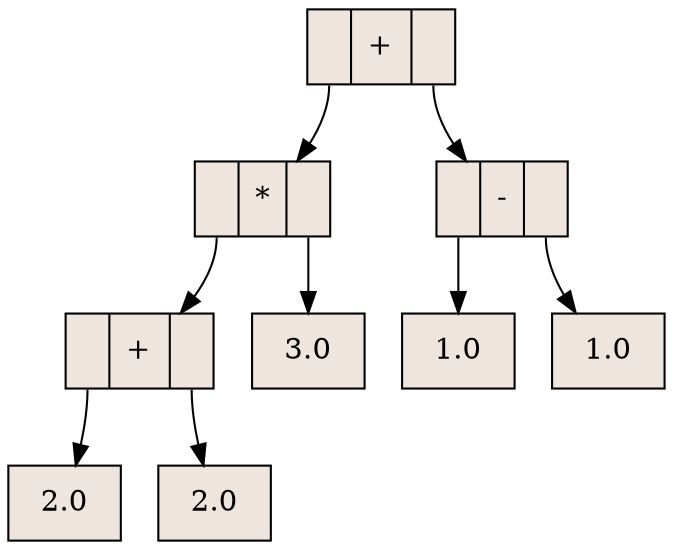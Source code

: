 digraph grafica{
rankdir=TB;
node [shape = record, style=filled, fillcolor=seashell2];
nodo42 [ label ="<C0>|+|<C1>"];
nodo38 [ label ="<C0>|*|<C1>"];
nodo36 [ label ="<C0>|+|<C1>"];
nodo34 [ label ="2.0"];
nodo36:C0->nodo34
nodo35 [ label ="2.0"];
nodo36:C1->nodo35
nodo38:C0->nodo36
nodo37 [ label ="3.0"];
nodo38:C1->nodo37
nodo42:C0->nodo38
nodo41 [ label ="<C0>|-|<C1>"];
nodo39 [ label ="1.0"];
nodo41:C0->nodo39
nodo40 [ label ="1.0"];
nodo41:C1->nodo40
nodo42:C1->nodo41
}
